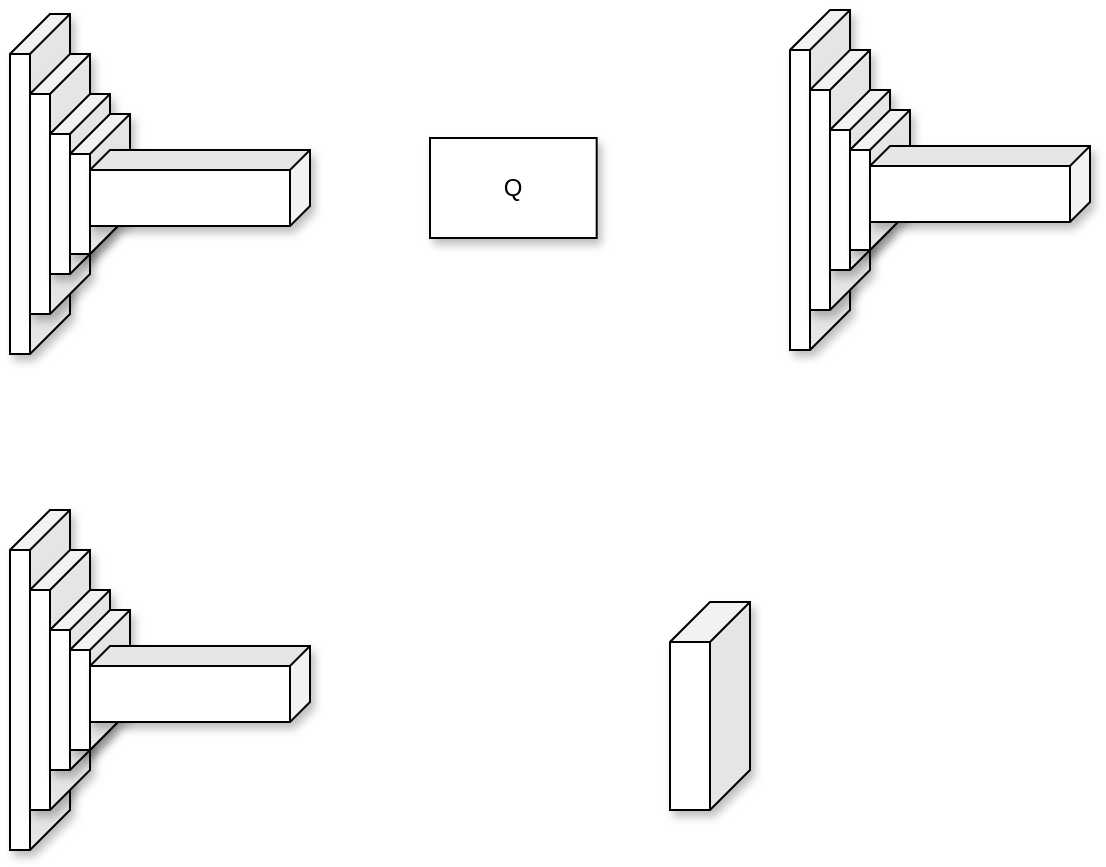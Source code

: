 <mxfile version="13.8.0" type="github">
  <diagram id="eg24cAQ9VhInonkqMwhh" name="Page-1">
    <mxGraphModel dx="1422" dy="762" grid="1" gridSize="10" guides="1" tooltips="1" connect="1" arrows="1" fold="1" page="1" pageScale="1" pageWidth="1169" pageHeight="827" math="0" shadow="0">
      <root>
        <mxCell id="0" />
        <mxCell id="1" parent="0" />
        <mxCell id="zZNlommBTBB-APjahQV_-14" value="" style="shape=cube;whiteSpace=wrap;html=1;boundedLbl=1;backgroundOutline=1;darkOpacity=0.05;darkOpacity2=0.1;shadow=1;flipH=1;" vertex="1" parent="1">
          <mxGeometry x="450" y="180" width="30" height="170" as="geometry" />
        </mxCell>
        <mxCell id="zZNlommBTBB-APjahQV_-19" value="Q" style="whiteSpace=wrap;html=1;shadow=1;" vertex="1" parent="1">
          <mxGeometry x="270" y="244" width="83.34" height="50" as="geometry" />
        </mxCell>
        <mxCell id="zZNlommBTBB-APjahQV_-22" value="" style="shape=cube;whiteSpace=wrap;html=1;boundedLbl=1;backgroundOutline=1;darkOpacity=0.05;darkOpacity2=0.1;shadow=1;flipH=1;" vertex="1" parent="1">
          <mxGeometry x="460" y="200" width="30" height="130" as="geometry" />
        </mxCell>
        <mxCell id="zZNlommBTBB-APjahQV_-23" value="" style="shape=cube;whiteSpace=wrap;html=1;boundedLbl=1;backgroundOutline=1;darkOpacity=0.05;darkOpacity2=0.1;shadow=1;flipH=1;" vertex="1" parent="1">
          <mxGeometry x="470" y="220" width="30" height="90" as="geometry" />
        </mxCell>
        <mxCell id="zZNlommBTBB-APjahQV_-24" value="" style="shape=cube;whiteSpace=wrap;html=1;boundedLbl=1;backgroundOutline=1;darkOpacity=0.05;darkOpacity2=0.1;shadow=1;flipH=1;" vertex="1" parent="1">
          <mxGeometry x="480" y="230" width="30" height="70" as="geometry" />
        </mxCell>
        <mxCell id="zZNlommBTBB-APjahQV_-25" value="" style="shape=cube;whiteSpace=wrap;html=1;boundedLbl=1;backgroundOutline=1;darkOpacity=0.05;darkOpacity2=0.1;shadow=1;flipH=0;direction=south;flipV=0;size=10;" vertex="1" parent="1">
          <mxGeometry x="490" y="247.96" width="110" height="38.08" as="geometry" />
        </mxCell>
        <mxCell id="zZNlommBTBB-APjahQV_-37" value="" style="shape=cube;whiteSpace=wrap;html=1;boundedLbl=1;backgroundOutline=1;darkOpacity=0.05;darkOpacity2=0.1;shadow=1;flipH=1;" vertex="1" parent="1">
          <mxGeometry x="60" y="182" width="30" height="170" as="geometry" />
        </mxCell>
        <mxCell id="zZNlommBTBB-APjahQV_-38" value="" style="shape=cube;whiteSpace=wrap;html=1;boundedLbl=1;backgroundOutline=1;darkOpacity=0.05;darkOpacity2=0.1;shadow=1;flipH=1;" vertex="1" parent="1">
          <mxGeometry x="70" y="202" width="30" height="130" as="geometry" />
        </mxCell>
        <mxCell id="zZNlommBTBB-APjahQV_-39" value="" style="shape=cube;whiteSpace=wrap;html=1;boundedLbl=1;backgroundOutline=1;darkOpacity=0.05;darkOpacity2=0.1;shadow=1;flipH=1;" vertex="1" parent="1">
          <mxGeometry x="80" y="222" width="30" height="90" as="geometry" />
        </mxCell>
        <mxCell id="zZNlommBTBB-APjahQV_-40" value="" style="shape=cube;whiteSpace=wrap;html=1;boundedLbl=1;backgroundOutline=1;darkOpacity=0.05;darkOpacity2=0.1;shadow=1;flipH=1;" vertex="1" parent="1">
          <mxGeometry x="90" y="232" width="30" height="70" as="geometry" />
        </mxCell>
        <mxCell id="zZNlommBTBB-APjahQV_-41" value="" style="shape=cube;whiteSpace=wrap;html=1;boundedLbl=1;backgroundOutline=1;darkOpacity=0.05;darkOpacity2=0.1;shadow=1;flipH=0;direction=south;flipV=0;size=10;" vertex="1" parent="1">
          <mxGeometry x="100" y="249.96" width="110" height="38.08" as="geometry" />
        </mxCell>
        <mxCell id="zZNlommBTBB-APjahQV_-42" value="" style="shape=cube;whiteSpace=wrap;html=1;boundedLbl=1;backgroundOutline=1;darkOpacity=0.05;darkOpacity2=0.1;shadow=1;flipH=1;" vertex="1" parent="1">
          <mxGeometry x="60" y="430" width="30" height="170" as="geometry" />
        </mxCell>
        <mxCell id="zZNlommBTBB-APjahQV_-43" value="" style="shape=cube;whiteSpace=wrap;html=1;boundedLbl=1;backgroundOutline=1;darkOpacity=0.05;darkOpacity2=0.1;shadow=1;flipH=1;" vertex="1" parent="1">
          <mxGeometry x="70" y="450" width="30" height="130" as="geometry" />
        </mxCell>
        <mxCell id="zZNlommBTBB-APjahQV_-44" value="" style="shape=cube;whiteSpace=wrap;html=1;boundedLbl=1;backgroundOutline=1;darkOpacity=0.05;darkOpacity2=0.1;shadow=1;flipH=1;" vertex="1" parent="1">
          <mxGeometry x="80" y="470" width="30" height="90" as="geometry" />
        </mxCell>
        <mxCell id="zZNlommBTBB-APjahQV_-45" value="" style="shape=cube;whiteSpace=wrap;html=1;boundedLbl=1;backgroundOutline=1;darkOpacity=0.05;darkOpacity2=0.1;shadow=1;flipH=1;" vertex="1" parent="1">
          <mxGeometry x="90" y="480" width="30" height="70" as="geometry" />
        </mxCell>
        <mxCell id="zZNlommBTBB-APjahQV_-46" value="" style="shape=cube;whiteSpace=wrap;html=1;boundedLbl=1;backgroundOutline=1;darkOpacity=0.05;darkOpacity2=0.1;shadow=1;flipH=0;direction=south;flipV=0;size=10;" vertex="1" parent="1">
          <mxGeometry x="100" y="497.96" width="110" height="38.08" as="geometry" />
        </mxCell>
        <mxCell id="zZNlommBTBB-APjahQV_-52" value="" style="shape=cube;whiteSpace=wrap;html=1;boundedLbl=1;backgroundOutline=1;darkOpacity=0.05;darkOpacity2=0.1;shadow=1;flipH=1;" vertex="1" parent="1">
          <mxGeometry x="390" y="476" width="40" height="104" as="geometry" />
        </mxCell>
      </root>
    </mxGraphModel>
  </diagram>
</mxfile>
